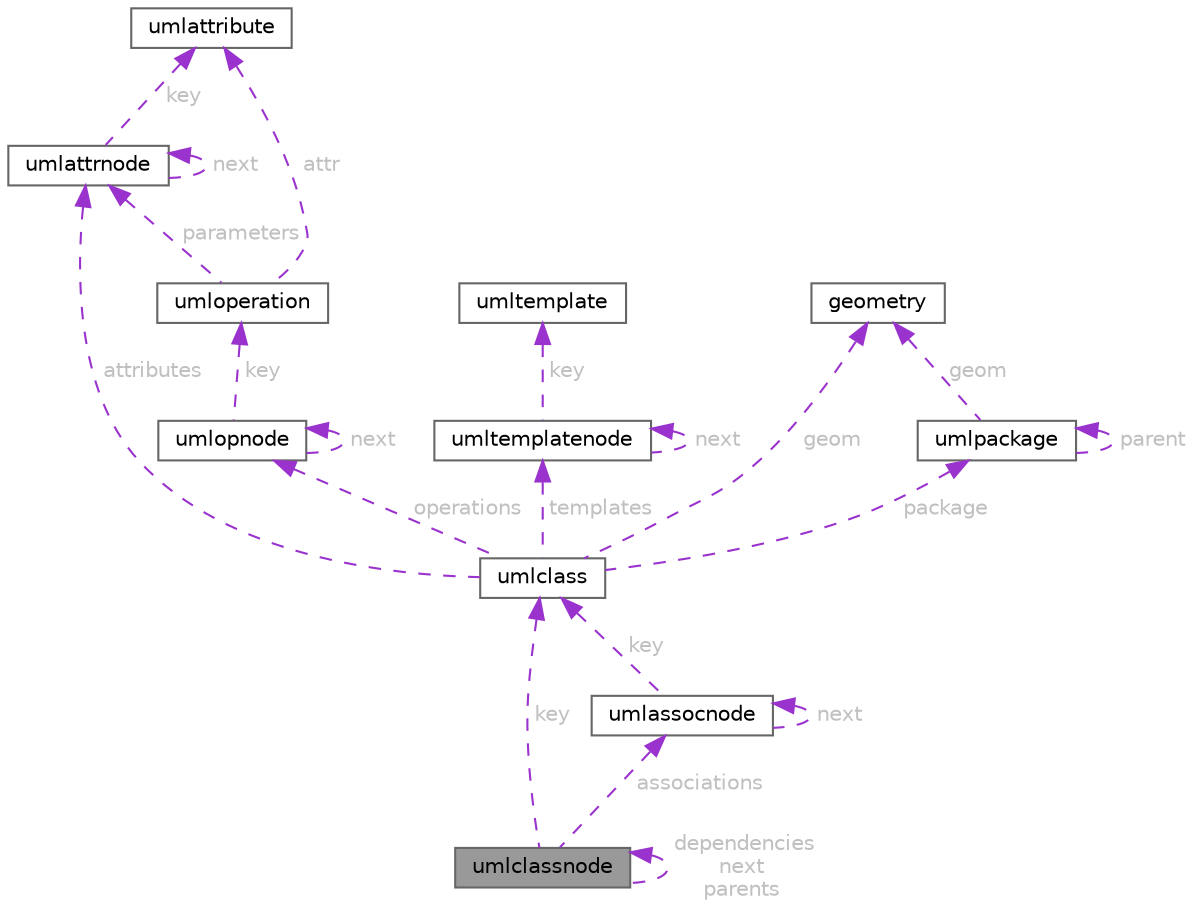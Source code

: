 digraph "umlclassnode"
{
 // LATEX_PDF_SIZE
  bgcolor="transparent";
  edge [fontname=Helvetica,fontsize=10,labelfontname=Helvetica,labelfontsize=10];
  node [fontname=Helvetica,fontsize=10,shape=box,height=0.2,width=0.4];
  Node1 [label="umlclassnode",height=0.2,width=0.4,color="gray40", fillcolor="grey60", style="filled", fontcolor="black",tooltip=" "];
  Node2 -> Node1 [dir="back",color="darkorchid3",style="dashed",label=" key",fontcolor="grey" ];
  Node2 [label="umlclass",height=0.2,width=0.4,color="gray40", fillcolor="white", style="filled",URL="$structumlclass.html",tooltip=" "];
  Node3 -> Node2 [dir="back",color="darkorchid3",style="dashed",label=" attributes",fontcolor="grey" ];
  Node3 [label="umlattrnode",height=0.2,width=0.4,color="gray40", fillcolor="white", style="filled",URL="$structumlattrnode.html",tooltip=" "];
  Node4 -> Node3 [dir="back",color="darkorchid3",style="dashed",label=" key",fontcolor="grey" ];
  Node4 [label="umlattribute",height=0.2,width=0.4,color="gray40", fillcolor="white", style="filled",URL="$structumlattribute.html",tooltip=" "];
  Node3 -> Node3 [dir="back",color="darkorchid3",style="dashed",label=" next",fontcolor="grey" ];
  Node5 -> Node2 [dir="back",color="darkorchid3",style="dashed",label=" operations",fontcolor="grey" ];
  Node5 [label="umlopnode",height=0.2,width=0.4,color="gray40", fillcolor="white", style="filled",URL="$structumlopnode.html",tooltip=" "];
  Node6 -> Node5 [dir="back",color="darkorchid3",style="dashed",label=" key",fontcolor="grey" ];
  Node6 [label="umloperation",height=0.2,width=0.4,color="gray40", fillcolor="white", style="filled",URL="$structumloperation.html",tooltip=" "];
  Node4 -> Node6 [dir="back",color="darkorchid3",style="dashed",label=" attr",fontcolor="grey" ];
  Node3 -> Node6 [dir="back",color="darkorchid3",style="dashed",label=" parameters",fontcolor="grey" ];
  Node5 -> Node5 [dir="back",color="darkorchid3",style="dashed",label=" next",fontcolor="grey" ];
  Node7 -> Node2 [dir="back",color="darkorchid3",style="dashed",label=" templates",fontcolor="grey" ];
  Node7 [label="umltemplatenode",height=0.2,width=0.4,color="gray40", fillcolor="white", style="filled",URL="$structumltemplatenode.html",tooltip=" "];
  Node8 -> Node7 [dir="back",color="darkorchid3",style="dashed",label=" key",fontcolor="grey" ];
  Node8 [label="umltemplate",height=0.2,width=0.4,color="gray40", fillcolor="white", style="filled",URL="$structumltemplate.html",tooltip=" "];
  Node7 -> Node7 [dir="back",color="darkorchid3",style="dashed",label=" next",fontcolor="grey" ];
  Node9 -> Node2 [dir="back",color="darkorchid3",style="dashed",label=" package",fontcolor="grey" ];
  Node9 [label="umlpackage",height=0.2,width=0.4,color="gray40", fillcolor="white", style="filled",URL="$structumlpackage.html",tooltip=" "];
  Node10 -> Node9 [dir="back",color="darkorchid3",style="dashed",label=" geom",fontcolor="grey" ];
  Node10 [label="geometry",height=0.2,width=0.4,color="gray40", fillcolor="white", style="filled",URL="$structgeometry.html",tooltip=" "];
  Node9 -> Node9 [dir="back",color="darkorchid3",style="dashed",label=" parent",fontcolor="grey" ];
  Node10 -> Node2 [dir="back",color="darkorchid3",style="dashed",label=" geom",fontcolor="grey" ];
  Node1 -> Node1 [dir="back",color="darkorchid3",style="dashed",label=" dependencies\nnext\nparents",fontcolor="grey" ];
  Node11 -> Node1 [dir="back",color="darkorchid3",style="dashed",label=" associations",fontcolor="grey" ];
  Node11 [label="umlassocnode",height=0.2,width=0.4,color="gray40", fillcolor="white", style="filled",URL="$structumlassocnode.html",tooltip=" "];
  Node2 -> Node11 [dir="back",color="darkorchid3",style="dashed",label=" key",fontcolor="grey" ];
  Node11 -> Node11 [dir="back",color="darkorchid3",style="dashed",label=" next",fontcolor="grey" ];
}
